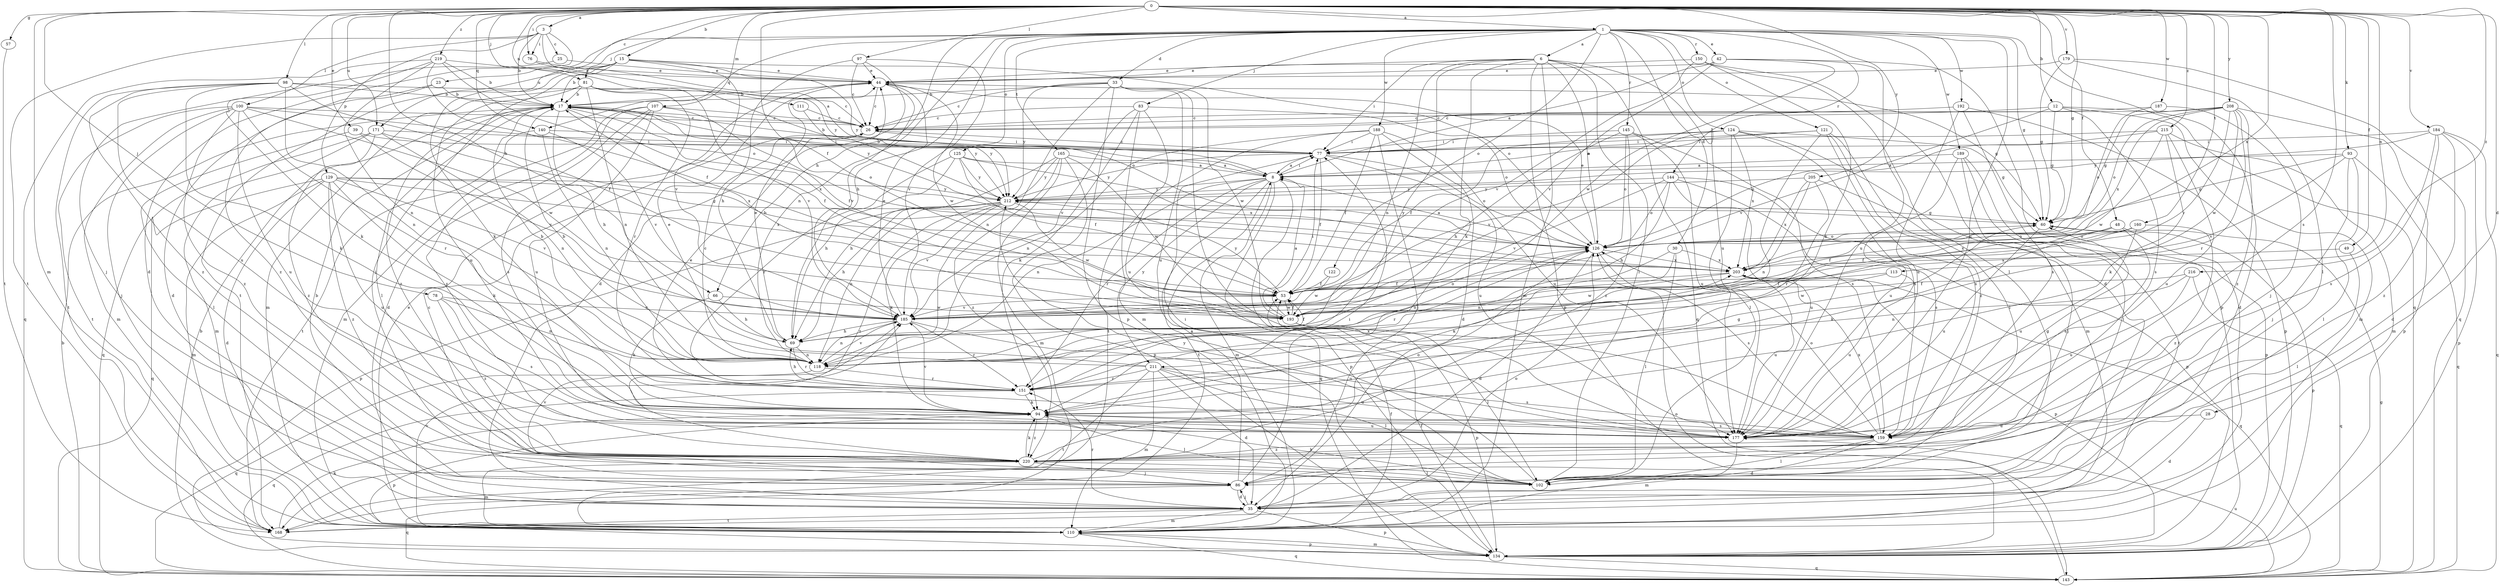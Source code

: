 strict digraph  {
0;
1;
3;
6;
8;
12;
15;
17;
23;
25;
26;
28;
30;
33;
35;
39;
42;
44;
48;
49;
53;
57;
60;
66;
69;
76;
77;
78;
81;
83;
86;
93;
94;
97;
98;
100;
102;
107;
110;
111;
113;
118;
121;
122;
124;
125;
126;
129;
134;
140;
143;
144;
145;
150;
151;
159;
160;
165;
168;
171;
177;
179;
184;
185;
187;
188;
189;
192;
193;
203;
205;
208;
211;
212;
215;
216;
219;
220;
0 -> 1  [label=a];
0 -> 3  [label=a];
0 -> 12  [label=b];
0 -> 15  [label=b];
0 -> 23  [label=c];
0 -> 28  [label=d];
0 -> 39  [label=e];
0 -> 48  [label=f];
0 -> 49  [label=f];
0 -> 53  [label=f];
0 -> 57  [label=g];
0 -> 60  [label=g];
0 -> 66  [label=h];
0 -> 76  [label=i];
0 -> 78  [label=j];
0 -> 81  [label=j];
0 -> 93  [label=k];
0 -> 97  [label=l];
0 -> 98  [label=l];
0 -> 107  [label=m];
0 -> 110  [label=m];
0 -> 111  [label=n];
0 -> 113  [label=n];
0 -> 140  [label=q];
0 -> 159  [label=s];
0 -> 160  [label=t];
0 -> 171  [label=u];
0 -> 179  [label=v];
0 -> 184  [label=v];
0 -> 187  [label=w];
0 -> 203  [label=x];
0 -> 205  [label=y];
0 -> 208  [label=y];
0 -> 215  [label=z];
0 -> 216  [label=z];
0 -> 219  [label=z];
1 -> 6  [label=a];
1 -> 30  [label=d];
1 -> 33  [label=d];
1 -> 42  [label=e];
1 -> 60  [label=g];
1 -> 66  [label=h];
1 -> 69  [label=h];
1 -> 81  [label=j];
1 -> 83  [label=j];
1 -> 118  [label=n];
1 -> 121  [label=o];
1 -> 122  [label=o];
1 -> 124  [label=o];
1 -> 125  [label=o];
1 -> 140  [label=q];
1 -> 143  [label=q];
1 -> 144  [label=r];
1 -> 145  [label=r];
1 -> 150  [label=r];
1 -> 165  [label=t];
1 -> 171  [label=u];
1 -> 177  [label=u];
1 -> 188  [label=w];
1 -> 189  [label=w];
1 -> 192  [label=w];
3 -> 8  [label=a];
3 -> 17  [label=b];
3 -> 25  [label=c];
3 -> 35  [label=d];
3 -> 76  [label=i];
3 -> 100  [label=l];
3 -> 129  [label=p];
3 -> 168  [label=t];
6 -> 44  [label=e];
6 -> 77  [label=i];
6 -> 94  [label=k];
6 -> 102  [label=l];
6 -> 110  [label=m];
6 -> 118  [label=n];
6 -> 126  [label=o];
6 -> 134  [label=p];
6 -> 143  [label=q];
6 -> 177  [label=u];
6 -> 211  [label=y];
8 -> 17  [label=b];
8 -> 77  [label=i];
8 -> 110  [label=m];
8 -> 118  [label=n];
8 -> 134  [label=p];
8 -> 143  [label=q];
8 -> 151  [label=r];
8 -> 168  [label=t];
8 -> 211  [label=y];
8 -> 212  [label=y];
12 -> 26  [label=c];
12 -> 35  [label=d];
12 -> 60  [label=g];
12 -> 110  [label=m];
12 -> 159  [label=s];
12 -> 185  [label=v];
15 -> 17  [label=b];
15 -> 44  [label=e];
15 -> 86  [label=j];
15 -> 94  [label=k];
15 -> 126  [label=o];
15 -> 168  [label=t];
15 -> 185  [label=v];
15 -> 212  [label=y];
17 -> 26  [label=c];
17 -> 53  [label=f];
17 -> 69  [label=h];
17 -> 102  [label=l];
17 -> 126  [label=o];
17 -> 203  [label=x];
17 -> 212  [label=y];
17 -> 220  [label=z];
23 -> 17  [label=b];
23 -> 35  [label=d];
23 -> 220  [label=z];
25 -> 44  [label=e];
25 -> 86  [label=j];
26 -> 77  [label=i];
28 -> 35  [label=d];
28 -> 177  [label=u];
30 -> 94  [label=k];
30 -> 102  [label=l];
30 -> 118  [label=n];
30 -> 203  [label=x];
33 -> 17  [label=b];
33 -> 26  [label=c];
33 -> 118  [label=n];
33 -> 134  [label=p];
33 -> 159  [label=s];
33 -> 177  [label=u];
33 -> 193  [label=w];
33 -> 212  [label=y];
35 -> 86  [label=j];
35 -> 110  [label=m];
35 -> 126  [label=o];
35 -> 134  [label=p];
35 -> 151  [label=r];
35 -> 168  [label=t];
39 -> 77  [label=i];
39 -> 102  [label=l];
39 -> 185  [label=v];
42 -> 8  [label=a];
42 -> 44  [label=e];
42 -> 134  [label=p];
42 -> 177  [label=u];
42 -> 185  [label=v];
42 -> 193  [label=w];
44 -> 17  [label=b];
44 -> 26  [label=c];
44 -> 60  [label=g];
44 -> 185  [label=v];
44 -> 193  [label=w];
48 -> 53  [label=f];
48 -> 94  [label=k];
48 -> 126  [label=o];
48 -> 159  [label=s];
48 -> 168  [label=t];
49 -> 102  [label=l];
49 -> 203  [label=x];
53 -> 185  [label=v];
53 -> 193  [label=w];
53 -> 212  [label=y];
57 -> 168  [label=t];
60 -> 126  [label=o];
60 -> 134  [label=p];
60 -> 177  [label=u];
66 -> 69  [label=h];
66 -> 94  [label=k];
66 -> 193  [label=w];
69 -> 44  [label=e];
69 -> 53  [label=f];
69 -> 118  [label=n];
69 -> 151  [label=r];
76 -> 44  [label=e];
76 -> 212  [label=y];
77 -> 8  [label=a];
77 -> 17  [label=b];
77 -> 26  [label=c];
77 -> 53  [label=f];
77 -> 126  [label=o];
77 -> 177  [label=u];
77 -> 212  [label=y];
78 -> 118  [label=n];
78 -> 159  [label=s];
78 -> 185  [label=v];
78 -> 220  [label=z];
81 -> 17  [label=b];
81 -> 110  [label=m];
81 -> 118  [label=n];
81 -> 126  [label=o];
81 -> 151  [label=r];
81 -> 177  [label=u];
81 -> 185  [label=v];
83 -> 26  [label=c];
83 -> 94  [label=k];
83 -> 110  [label=m];
83 -> 126  [label=o];
83 -> 177  [label=u];
83 -> 185  [label=v];
86 -> 8  [label=a];
86 -> 17  [label=b];
86 -> 26  [label=c];
86 -> 35  [label=d];
86 -> 77  [label=i];
86 -> 143  [label=q];
93 -> 8  [label=a];
93 -> 60  [label=g];
93 -> 86  [label=j];
93 -> 102  [label=l];
93 -> 143  [label=q];
93 -> 185  [label=v];
94 -> 60  [label=g];
94 -> 102  [label=l];
94 -> 134  [label=p];
94 -> 159  [label=s];
94 -> 177  [label=u];
94 -> 185  [label=v];
94 -> 220  [label=z];
97 -> 26  [label=c];
97 -> 35  [label=d];
97 -> 44  [label=e];
97 -> 69  [label=h];
97 -> 185  [label=v];
98 -> 17  [label=b];
98 -> 26  [label=c];
98 -> 53  [label=f];
98 -> 94  [label=k];
98 -> 118  [label=n];
98 -> 168  [label=t];
98 -> 177  [label=u];
98 -> 220  [label=z];
100 -> 26  [label=c];
100 -> 86  [label=j];
100 -> 110  [label=m];
100 -> 151  [label=r];
100 -> 168  [label=t];
100 -> 177  [label=u];
100 -> 193  [label=w];
100 -> 212  [label=y];
100 -> 220  [label=z];
102 -> 77  [label=i];
102 -> 94  [label=k];
102 -> 185  [label=v];
102 -> 212  [label=y];
107 -> 26  [label=c];
107 -> 35  [label=d];
107 -> 53  [label=f];
107 -> 110  [label=m];
107 -> 159  [label=s];
107 -> 177  [label=u];
107 -> 220  [label=z];
110 -> 44  [label=e];
110 -> 53  [label=f];
110 -> 134  [label=p];
110 -> 143  [label=q];
110 -> 185  [label=v];
111 -> 26  [label=c];
111 -> 212  [label=y];
113 -> 53  [label=f];
113 -> 177  [label=u];
113 -> 193  [label=w];
118 -> 17  [label=b];
118 -> 26  [label=c];
118 -> 126  [label=o];
118 -> 143  [label=q];
118 -> 151  [label=r];
118 -> 185  [label=v];
121 -> 8  [label=a];
121 -> 77  [label=i];
121 -> 102  [label=l];
121 -> 151  [label=r];
121 -> 159  [label=s];
121 -> 220  [label=z];
122 -> 53  [label=f];
122 -> 193  [label=w];
124 -> 53  [label=f];
124 -> 60  [label=g];
124 -> 77  [label=i];
124 -> 102  [label=l];
124 -> 110  [label=m];
124 -> 159  [label=s];
124 -> 185  [label=v];
124 -> 203  [label=x];
125 -> 8  [label=a];
125 -> 53  [label=f];
125 -> 69  [label=h];
125 -> 151  [label=r];
125 -> 203  [label=x];
125 -> 212  [label=y];
126 -> 8  [label=a];
126 -> 35  [label=d];
126 -> 44  [label=e];
126 -> 151  [label=r];
126 -> 159  [label=s];
126 -> 203  [label=x];
129 -> 35  [label=d];
129 -> 60  [label=g];
129 -> 94  [label=k];
129 -> 110  [label=m];
129 -> 143  [label=q];
129 -> 177  [label=u];
129 -> 185  [label=v];
129 -> 203  [label=x];
129 -> 212  [label=y];
129 -> 220  [label=z];
134 -> 17  [label=b];
134 -> 53  [label=f];
134 -> 110  [label=m];
134 -> 143  [label=q];
140 -> 77  [label=i];
140 -> 118  [label=n];
140 -> 168  [label=t];
140 -> 185  [label=v];
143 -> 17  [label=b];
143 -> 60  [label=g];
143 -> 126  [label=o];
143 -> 177  [label=u];
144 -> 69  [label=h];
144 -> 126  [label=o];
144 -> 134  [label=p];
144 -> 159  [label=s];
144 -> 177  [label=u];
144 -> 185  [label=v];
144 -> 212  [label=y];
145 -> 69  [label=h];
145 -> 77  [label=i];
145 -> 126  [label=o];
145 -> 159  [label=s];
145 -> 177  [label=u];
145 -> 220  [label=z];
150 -> 35  [label=d];
150 -> 44  [label=e];
150 -> 94  [label=k];
150 -> 102  [label=l];
150 -> 185  [label=v];
151 -> 69  [label=h];
151 -> 94  [label=k];
151 -> 143  [label=q];
151 -> 203  [label=x];
159 -> 35  [label=d];
159 -> 44  [label=e];
159 -> 60  [label=g];
159 -> 102  [label=l];
159 -> 126  [label=o];
159 -> 203  [label=x];
159 -> 220  [label=z];
160 -> 53  [label=f];
160 -> 126  [label=o];
160 -> 177  [label=u];
160 -> 203  [label=x];
160 -> 220  [label=z];
165 -> 8  [label=a];
165 -> 69  [label=h];
165 -> 110  [label=m];
165 -> 134  [label=p];
165 -> 193  [label=w];
165 -> 212  [label=y];
165 -> 220  [label=z];
168 -> 94  [label=k];
171 -> 77  [label=i];
171 -> 110  [label=m];
171 -> 118  [label=n];
171 -> 143  [label=q];
171 -> 203  [label=x];
171 -> 220  [label=z];
177 -> 110  [label=m];
179 -> 44  [label=e];
179 -> 60  [label=g];
179 -> 102  [label=l];
179 -> 143  [label=q];
184 -> 35  [label=d];
184 -> 77  [label=i];
184 -> 134  [label=p];
184 -> 143  [label=q];
184 -> 159  [label=s];
184 -> 212  [label=y];
184 -> 220  [label=z];
185 -> 44  [label=e];
185 -> 69  [label=h];
185 -> 118  [label=n];
185 -> 151  [label=r];
185 -> 177  [label=u];
187 -> 26  [label=c];
187 -> 86  [label=j];
187 -> 126  [label=o];
188 -> 35  [label=d];
188 -> 53  [label=f];
188 -> 77  [label=i];
188 -> 86  [label=j];
188 -> 118  [label=n];
188 -> 168  [label=t];
188 -> 177  [label=u];
189 -> 8  [label=a];
189 -> 102  [label=l];
189 -> 134  [label=p];
189 -> 168  [label=t];
189 -> 177  [label=u];
192 -> 26  [label=c];
192 -> 134  [label=p];
192 -> 159  [label=s];
192 -> 177  [label=u];
193 -> 8  [label=a];
193 -> 17  [label=b];
193 -> 53  [label=f];
193 -> 77  [label=i];
193 -> 102  [label=l];
193 -> 126  [label=o];
193 -> 134  [label=p];
203 -> 53  [label=f];
203 -> 134  [label=p];
203 -> 143  [label=q];
203 -> 177  [label=u];
203 -> 193  [label=w];
205 -> 86  [label=j];
205 -> 118  [label=n];
205 -> 151  [label=r];
205 -> 203  [label=x];
205 -> 212  [label=y];
208 -> 26  [label=c];
208 -> 60  [label=g];
208 -> 126  [label=o];
208 -> 134  [label=p];
208 -> 151  [label=r];
208 -> 185  [label=v];
208 -> 193  [label=w];
208 -> 203  [label=x];
208 -> 220  [label=z];
211 -> 17  [label=b];
211 -> 35  [label=d];
211 -> 44  [label=e];
211 -> 102  [label=l];
211 -> 110  [label=m];
211 -> 151  [label=r];
211 -> 159  [label=s];
211 -> 168  [label=t];
211 -> 177  [label=u];
212 -> 60  [label=g];
212 -> 69  [label=h];
212 -> 94  [label=k];
212 -> 118  [label=n];
212 -> 134  [label=p];
212 -> 185  [label=v];
212 -> 193  [label=w];
212 -> 220  [label=z];
215 -> 77  [label=i];
215 -> 94  [label=k];
215 -> 110  [label=m];
215 -> 126  [label=o];
215 -> 177  [label=u];
215 -> 193  [label=w];
216 -> 53  [label=f];
216 -> 118  [label=n];
216 -> 143  [label=q];
216 -> 177  [label=u];
219 -> 17  [label=b];
219 -> 44  [label=e];
219 -> 53  [label=f];
219 -> 94  [label=k];
219 -> 118  [label=n];
219 -> 126  [label=o];
219 -> 143  [label=q];
220 -> 86  [label=j];
220 -> 94  [label=k];
220 -> 102  [label=l];
220 -> 110  [label=m];
220 -> 126  [label=o];
}
